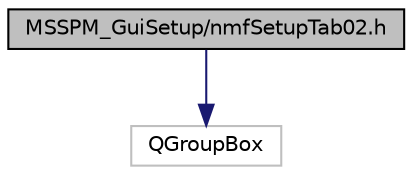 digraph "MSSPM_GuiSetup/nmfSetupTab02.h"
{
 // LATEX_PDF_SIZE
  edge [fontname="Helvetica",fontsize="10",labelfontname="Helvetica",labelfontsize="10"];
  node [fontname="Helvetica",fontsize="10",shape=record];
  Node1 [label="MSSPM_GuiSetup/nmfSetupTab02.h",height=0.2,width=0.4,color="black", fillcolor="grey75", style="filled", fontcolor="black",tooltip="GUI definition for the Setup Project page class nmfSetup_Tab2."];
  Node1 -> Node2 [color="midnightblue",fontsize="10",style="solid",fontname="Helvetica"];
  Node2 [label="QGroupBox",height=0.2,width=0.4,color="grey75", fillcolor="white", style="filled",tooltip=" "];
}
